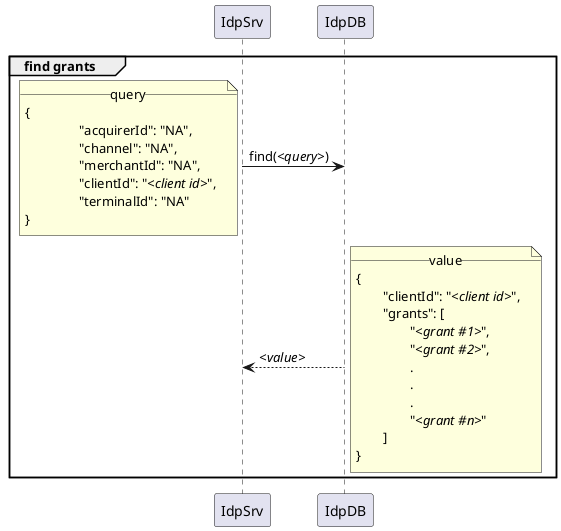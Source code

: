 @startuml
group find grants
	IdpSrv -> IdpDB : find(//<query>//)
		note left
			__query__
			{
					"acquirerId": "NA",
					"channel": "NA",
					"merchantId": "NA",
					"clientId": "//<client id>//",
					"terminalId": "NA"
			}
		end note
		
	IdpDB --> IdpSrv : //<value>//
		note right
			__value__
			{
				"clientId": "//<client id>//",
				"grants": [
					"//<grant #1>//",
					"//<grant #2>//",
					.
					.
					.
					"//<grant #n>//"
				]
			}
		end note
end
@enduml